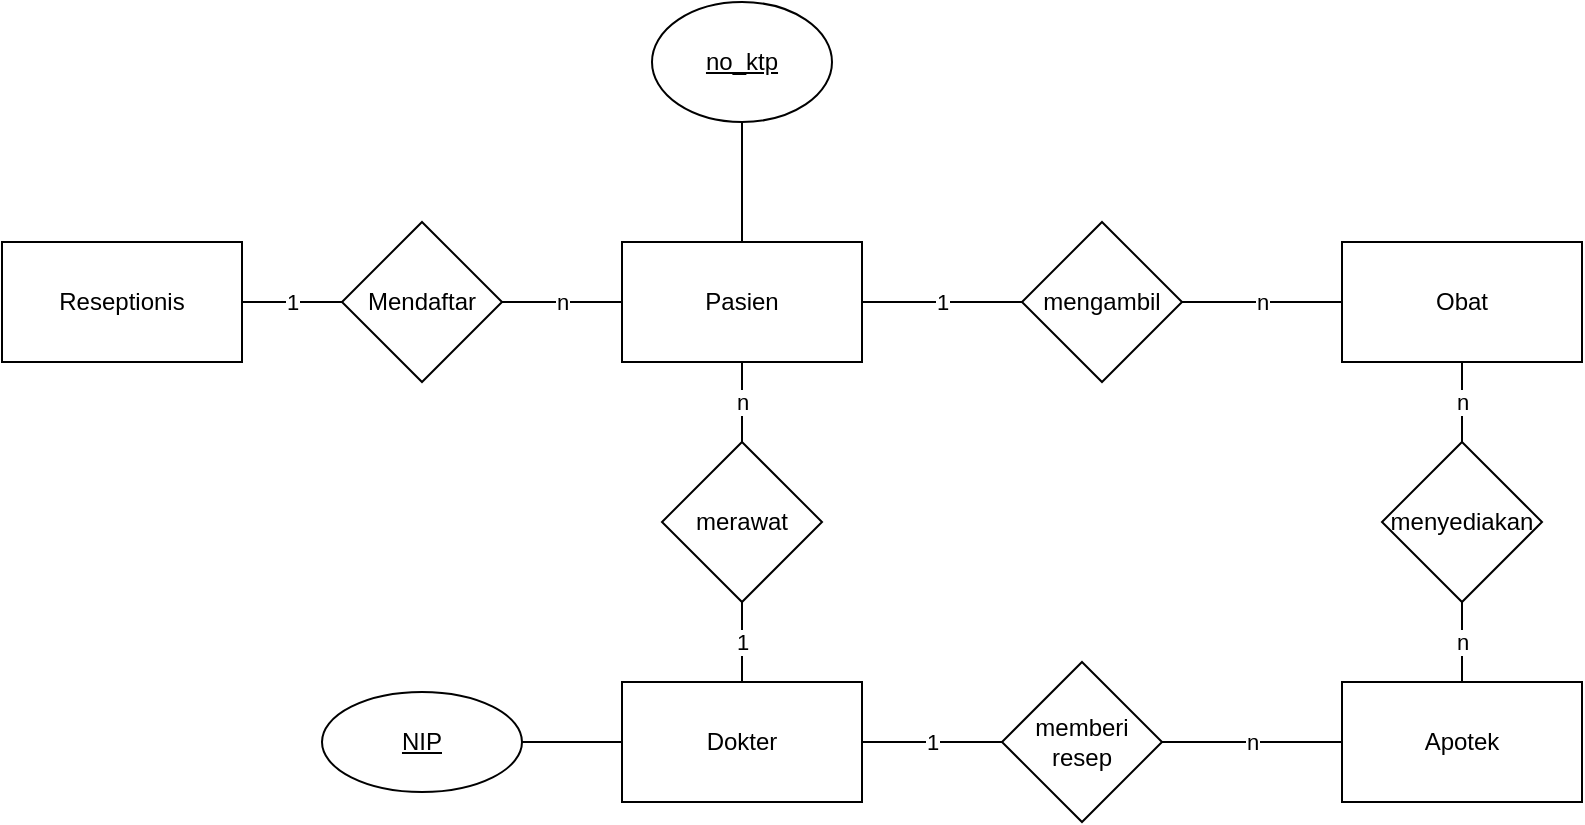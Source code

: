 <mxfile version="12.9.8" type="github">
  <diagram id="erlREkwgcqPjmQTyh6Qf" name="Page-1">
    <mxGraphModel dx="806" dy="522" grid="1" gridSize="10" guides="1" tooltips="1" connect="1" arrows="1" fold="1" page="1" pageScale="1" pageWidth="827" pageHeight="1169" math="0" shadow="0">
      <root>
        <mxCell id="0" />
        <mxCell id="1" parent="0" />
        <mxCell id="htnW6Xj3QmJztbO_Dg7v-1" value="Dokter" style="rounded=0;whiteSpace=wrap;html=1;" parent="1" vertex="1">
          <mxGeometry x="320" y="390" width="120" height="60" as="geometry" />
        </mxCell>
        <mxCell id="htnW6Xj3QmJztbO_Dg7v-2" value="Pasien" style="rounded=0;whiteSpace=wrap;html=1;" parent="1" vertex="1">
          <mxGeometry x="320" y="170" width="120" height="60" as="geometry" />
        </mxCell>
        <mxCell id="htnW6Xj3QmJztbO_Dg7v-3" value="merawat" style="rhombus;whiteSpace=wrap;html=1;" parent="1" vertex="1">
          <mxGeometry x="340" y="270" width="80" height="80" as="geometry" />
        </mxCell>
        <mxCell id="htnW6Xj3QmJztbO_Dg7v-5" value="1" style="endArrow=none;html=1;exitX=0.5;exitY=0;exitDx=0;exitDy=0;entryX=0.5;entryY=1;entryDx=0;entryDy=0;" parent="1" source="htnW6Xj3QmJztbO_Dg7v-1" target="htnW6Xj3QmJztbO_Dg7v-3" edge="1">
          <mxGeometry width="50" height="50" relative="1" as="geometry">
            <mxPoint x="470" y="300" as="sourcePoint" />
            <mxPoint x="520" y="250" as="targetPoint" />
          </mxGeometry>
        </mxCell>
        <mxCell id="htnW6Xj3QmJztbO_Dg7v-8" value="n" style="endArrow=none;html=1;entryX=0.5;entryY=1;entryDx=0;entryDy=0;exitX=0.5;exitY=0;exitDx=0;exitDy=0;" parent="1" source="htnW6Xj3QmJztbO_Dg7v-3" target="htnW6Xj3QmJztbO_Dg7v-2" edge="1">
          <mxGeometry width="50" height="50" relative="1" as="geometry">
            <mxPoint x="470" y="300" as="sourcePoint" />
            <mxPoint x="520" y="250" as="targetPoint" />
            <Array as="points" />
          </mxGeometry>
        </mxCell>
        <mxCell id="htnW6Xj3QmJztbO_Dg7v-9" value="Apotek" style="rounded=0;whiteSpace=wrap;html=1;" parent="1" vertex="1">
          <mxGeometry x="680" y="390" width="120" height="60" as="geometry" />
        </mxCell>
        <mxCell id="htnW6Xj3QmJztbO_Dg7v-10" value="mengambil" style="rhombus;whiteSpace=wrap;html=1;" parent="1" vertex="1">
          <mxGeometry x="520" y="160" width="80" height="80" as="geometry" />
        </mxCell>
        <mxCell id="htnW6Xj3QmJztbO_Dg7v-14" value="memberi resep" style="rhombus;whiteSpace=wrap;html=1;" parent="1" vertex="1">
          <mxGeometry x="510" y="380" width="80" height="80" as="geometry" />
        </mxCell>
        <mxCell id="htnW6Xj3QmJztbO_Dg7v-15" value="1" style="endArrow=none;html=1;exitX=1;exitY=0.5;exitDx=0;exitDy=0;entryX=0;entryY=0.5;entryDx=0;entryDy=0;" parent="1" source="htnW6Xj3QmJztbO_Dg7v-1" target="htnW6Xj3QmJztbO_Dg7v-14" edge="1">
          <mxGeometry width="50" height="50" relative="1" as="geometry">
            <mxPoint x="350" y="460" as="sourcePoint" />
            <mxPoint x="400" y="410" as="targetPoint" />
          </mxGeometry>
        </mxCell>
        <mxCell id="htnW6Xj3QmJztbO_Dg7v-16" value="n" style="endArrow=none;html=1;exitX=1;exitY=0.5;exitDx=0;exitDy=0;" parent="1" source="htnW6Xj3QmJztbO_Dg7v-14" target="htnW6Xj3QmJztbO_Dg7v-9" edge="1">
          <mxGeometry width="50" height="50" relative="1" as="geometry">
            <mxPoint x="590" y="460" as="sourcePoint" />
            <mxPoint x="640" y="410" as="targetPoint" />
          </mxGeometry>
        </mxCell>
        <mxCell id="htnW6Xj3QmJztbO_Dg7v-19" value="Obat" style="rounded=0;whiteSpace=wrap;html=1;" parent="1" vertex="1">
          <mxGeometry x="680" y="170" width="120" height="60" as="geometry" />
        </mxCell>
        <mxCell id="htnW6Xj3QmJztbO_Dg7v-20" value="1" style="endArrow=none;html=1;exitX=1;exitY=0.5;exitDx=0;exitDy=0;entryX=0;entryY=0.5;entryDx=0;entryDy=0;" parent="1" source="htnW6Xj3QmJztbO_Dg7v-2" target="htnW6Xj3QmJztbO_Dg7v-10" edge="1">
          <mxGeometry width="50" height="50" relative="1" as="geometry">
            <mxPoint x="460" y="270" as="sourcePoint" />
            <mxPoint x="510" y="220" as="targetPoint" />
          </mxGeometry>
        </mxCell>
        <mxCell id="htnW6Xj3QmJztbO_Dg7v-21" value="n" style="endArrow=none;html=1;exitX=1;exitY=0.5;exitDx=0;exitDy=0;entryX=0;entryY=0.5;entryDx=0;entryDy=0;" parent="1" source="htnW6Xj3QmJztbO_Dg7v-10" target="htnW6Xj3QmJztbO_Dg7v-19" edge="1">
          <mxGeometry width="50" height="50" relative="1" as="geometry">
            <mxPoint x="610" y="260" as="sourcePoint" />
            <mxPoint x="660" y="210" as="targetPoint" />
          </mxGeometry>
        </mxCell>
        <mxCell id="htnW6Xj3QmJztbO_Dg7v-22" value="menyediakan" style="rhombus;whiteSpace=wrap;html=1;" parent="1" vertex="1">
          <mxGeometry x="700" y="270" width="80" height="80" as="geometry" />
        </mxCell>
        <mxCell id="htnW6Xj3QmJztbO_Dg7v-23" value="n" style="endArrow=none;html=1;exitX=0.5;exitY=0;exitDx=0;exitDy=0;entryX=0.5;entryY=1;entryDx=0;entryDy=0;" parent="1" source="htnW6Xj3QmJztbO_Dg7v-22" target="htnW6Xj3QmJztbO_Dg7v-19" edge="1">
          <mxGeometry width="50" height="50" relative="1" as="geometry">
            <mxPoint x="810" y="280" as="sourcePoint" />
            <mxPoint x="860" y="230" as="targetPoint" />
          </mxGeometry>
        </mxCell>
        <mxCell id="htnW6Xj3QmJztbO_Dg7v-26" value="n" style="endArrow=none;html=1;" parent="1" source="htnW6Xj3QmJztbO_Dg7v-22" edge="1">
          <mxGeometry width="50" height="50" relative="1" as="geometry">
            <mxPoint x="740" y="400" as="sourcePoint" />
            <mxPoint x="740" y="390" as="targetPoint" />
          </mxGeometry>
        </mxCell>
        <mxCell id="htnW6Xj3QmJztbO_Dg7v-27" value="Reseptionis" style="rounded=0;whiteSpace=wrap;html=1;" parent="1" vertex="1">
          <mxGeometry x="10" y="170" width="120" height="60" as="geometry" />
        </mxCell>
        <mxCell id="htnW6Xj3QmJztbO_Dg7v-28" value="Mendaftar" style="rhombus;whiteSpace=wrap;html=1;" parent="1" vertex="1">
          <mxGeometry x="180" y="160" width="80" height="80" as="geometry" />
        </mxCell>
        <mxCell id="htnW6Xj3QmJztbO_Dg7v-29" value="n" style="endArrow=none;html=1;exitX=1;exitY=0.5;exitDx=0;exitDy=0;entryX=0;entryY=0.5;entryDx=0;entryDy=0;" parent="1" source="htnW6Xj3QmJztbO_Dg7v-28" target="htnW6Xj3QmJztbO_Dg7v-2" edge="1">
          <mxGeometry width="50" height="50" relative="1" as="geometry">
            <mxPoint x="280" y="240" as="sourcePoint" />
            <mxPoint x="330" y="190" as="targetPoint" />
          </mxGeometry>
        </mxCell>
        <mxCell id="htnW6Xj3QmJztbO_Dg7v-30" value="1" style="endArrow=none;html=1;exitX=1;exitY=0.5;exitDx=0;exitDy=0;entryX=0;entryY=0.5;entryDx=0;entryDy=0;" parent="1" source="htnW6Xj3QmJztbO_Dg7v-27" target="htnW6Xj3QmJztbO_Dg7v-28" edge="1">
          <mxGeometry width="50" height="50" relative="1" as="geometry">
            <mxPoint x="130" y="340" as="sourcePoint" />
            <mxPoint x="180" y="290" as="targetPoint" />
          </mxGeometry>
        </mxCell>
        <mxCell id="SR7DkrhsRvl-Uzpgtkev-1" value="&lt;u&gt;no_ktp&lt;/u&gt;" style="ellipse;whiteSpace=wrap;html=1;" vertex="1" parent="1">
          <mxGeometry x="335" y="50" width="90" height="60" as="geometry" />
        </mxCell>
        <mxCell id="SR7DkrhsRvl-Uzpgtkev-2" value="" style="endArrow=none;html=1;entryX=0.5;entryY=1;entryDx=0;entryDy=0;exitX=0.5;exitY=0;exitDx=0;exitDy=0;" edge="1" parent="1" source="htnW6Xj3QmJztbO_Dg7v-2" target="SR7DkrhsRvl-Uzpgtkev-1">
          <mxGeometry width="50" height="50" relative="1" as="geometry">
            <mxPoint x="390" y="300" as="sourcePoint" />
            <mxPoint x="440" y="250" as="targetPoint" />
          </mxGeometry>
        </mxCell>
        <mxCell id="SR7DkrhsRvl-Uzpgtkev-3" value="&lt;u&gt;NIP&lt;/u&gt;" style="ellipse;whiteSpace=wrap;html=1;" vertex="1" parent="1">
          <mxGeometry x="170" y="395" width="100" height="50" as="geometry" />
        </mxCell>
        <mxCell id="SR7DkrhsRvl-Uzpgtkev-4" value="" style="endArrow=none;html=1;exitX=1;exitY=0.5;exitDx=0;exitDy=0;entryX=0;entryY=0.5;entryDx=0;entryDy=0;" edge="1" parent="1" source="SR7DkrhsRvl-Uzpgtkev-3" target="htnW6Xj3QmJztbO_Dg7v-1">
          <mxGeometry width="50" height="50" relative="1" as="geometry">
            <mxPoint x="390" y="300" as="sourcePoint" />
            <mxPoint x="440" y="250" as="targetPoint" />
          </mxGeometry>
        </mxCell>
      </root>
    </mxGraphModel>
  </diagram>
</mxfile>
